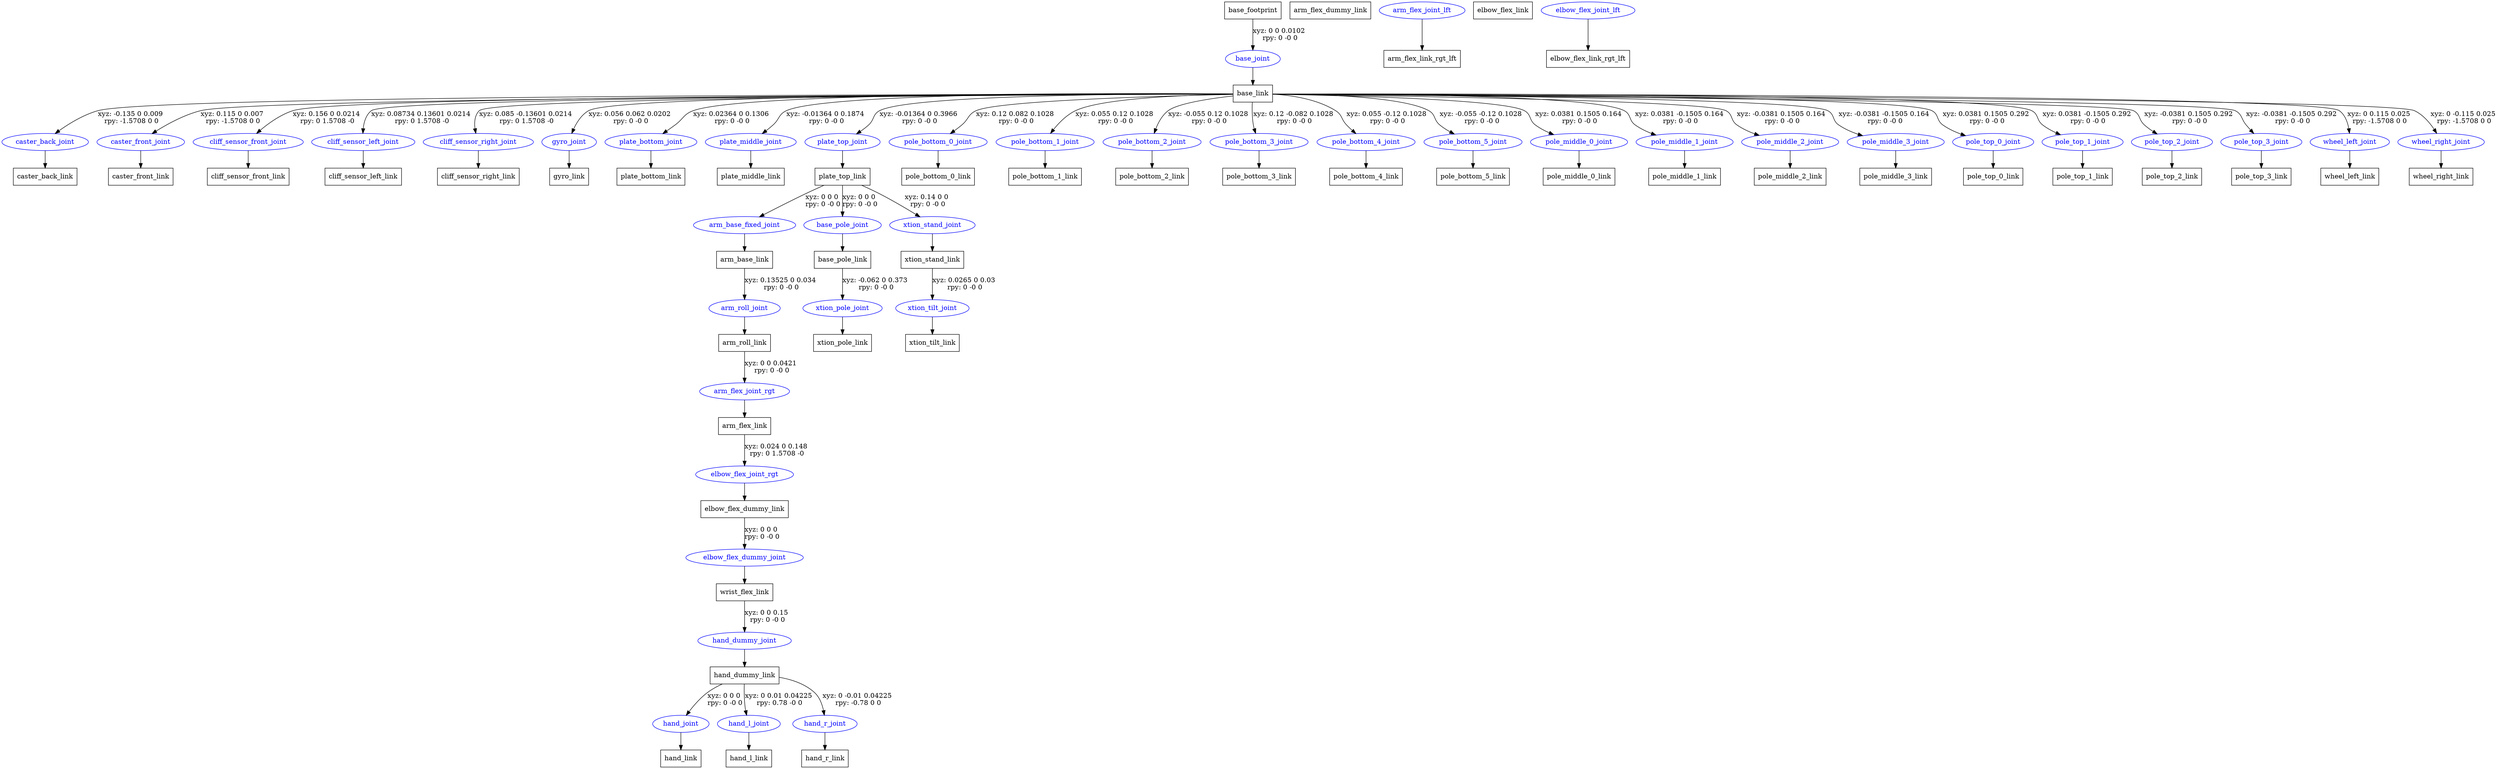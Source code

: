 digraph G {
node [shape=box];
"base_footprint" [label="base_footprint"];
"base_link" [label="base_link"];
"caster_back_link" [label="caster_back_link"];
"caster_front_link" [label="caster_front_link"];
"cliff_sensor_front_link" [label="cliff_sensor_front_link"];
"cliff_sensor_left_link" [label="cliff_sensor_left_link"];
"cliff_sensor_right_link" [label="cliff_sensor_right_link"];
"gyro_link" [label="gyro_link"];
"plate_bottom_link" [label="plate_bottom_link"];
"plate_middle_link" [label="plate_middle_link"];
"plate_top_link" [label="plate_top_link"];
"arm_base_link" [label="arm_base_link"];
"arm_roll_link" [label="arm_roll_link"];
"arm_flex_dummy_link" [label="arm_flex_dummy_link"];
"arm_flex_link" [label="arm_flex_link"];
"arm_flex_link_rgt_lft" [label="arm_flex_link_rgt_lft"];
"elbow_flex_link" [label="elbow_flex_link"];
"elbow_flex_link_rgt_lft" [label="elbow_flex_link_rgt_lft"];
"elbow_flex_dummy_link" [label="elbow_flex_dummy_link"];
"wrist_flex_link" [label="wrist_flex_link"];
"hand_dummy_link" [label="hand_dummy_link"];
"hand_link" [label="hand_link"];
"hand_l_link" [label="hand_l_link"];
"hand_r_link" [label="hand_r_link"];
"base_pole_link" [label="base_pole_link"];
"xtion_pole_link" [label="xtion_pole_link"];
"xtion_stand_link" [label="xtion_stand_link"];
"xtion_tilt_link" [label="xtion_tilt_link"];
"pole_bottom_0_link" [label="pole_bottom_0_link"];
"pole_bottom_1_link" [label="pole_bottom_1_link"];
"pole_bottom_2_link" [label="pole_bottom_2_link"];
"pole_bottom_3_link" [label="pole_bottom_3_link"];
"pole_bottom_4_link" [label="pole_bottom_4_link"];
"pole_bottom_5_link" [label="pole_bottom_5_link"];
"pole_middle_0_link" [label="pole_middle_0_link"];
"pole_middle_1_link" [label="pole_middle_1_link"];
"pole_middle_2_link" [label="pole_middle_2_link"];
"pole_middle_3_link" [label="pole_middle_3_link"];
"pole_top_0_link" [label="pole_top_0_link"];
"pole_top_1_link" [label="pole_top_1_link"];
"pole_top_2_link" [label="pole_top_2_link"];
"pole_top_3_link" [label="pole_top_3_link"];
"wheel_left_link" [label="wheel_left_link"];
"wheel_right_link" [label="wheel_right_link"];
node [shape=ellipse, color=blue, fontcolor=blue];
"base_footprint" -> "base_joint" [label="xyz: 0 0 0.0102 \nrpy: 0 -0 0"]
"base_joint" -> "base_link"
"base_link" -> "caster_back_joint" [label="xyz: -0.135 0 0.009 \nrpy: -1.5708 0 0"]
"caster_back_joint" -> "caster_back_link"
"base_link" -> "caster_front_joint" [label="xyz: 0.115 0 0.007 \nrpy: -1.5708 0 0"]
"caster_front_joint" -> "caster_front_link"
"base_link" -> "cliff_sensor_front_joint" [label="xyz: 0.156 0 0.0214 \nrpy: 0 1.5708 -0"]
"cliff_sensor_front_joint" -> "cliff_sensor_front_link"
"base_link" -> "cliff_sensor_left_joint" [label="xyz: 0.08734 0.13601 0.0214 \nrpy: 0 1.5708 -0"]
"cliff_sensor_left_joint" -> "cliff_sensor_left_link"
"base_link" -> "cliff_sensor_right_joint" [label="xyz: 0.085 -0.13601 0.0214 \nrpy: 0 1.5708 -0"]
"cliff_sensor_right_joint" -> "cliff_sensor_right_link"
"base_link" -> "gyro_joint" [label="xyz: 0.056 0.062 0.0202 \nrpy: 0 -0 0"]
"gyro_joint" -> "gyro_link"
"base_link" -> "plate_bottom_joint" [label="xyz: 0.02364 0 0.1306 \nrpy: 0 -0 0"]
"plate_bottom_joint" -> "plate_bottom_link"
"base_link" -> "plate_middle_joint" [label="xyz: -0.01364 0 0.1874 \nrpy: 0 -0 0"]
"plate_middle_joint" -> "plate_middle_link"
"base_link" -> "plate_top_joint" [label="xyz: -0.01364 0 0.3966 \nrpy: 0 -0 0"]
"plate_top_joint" -> "plate_top_link"
"plate_top_link" -> "arm_base_fixed_joint" [label="xyz: 0 0 0 \nrpy: 0 -0 0"]
"arm_base_fixed_joint" -> "arm_base_link"
"arm_base_link" -> "arm_roll_joint" [label="xyz: 0.13525 0 0.034 \nrpy: 0 -0 0"]
"arm_roll_joint" -> "arm_roll_link"
"arm_roll_link" -> "arm_flex_joint_rgt" [label="xyz: 0 0 0.0421 \nrpy: 0 -0 0"]
"arm_flex_joint_rgt" -> "arm_flex_link"
"arm_flex_link" -> "elbow_flex_joint_rgt" [label="xyz: 0.024 0 0.148 \nrpy: 0 1.5708 -0"]
"arm_flex_joint_lft" -> "arm_flex_link_rgt_lft"
"elbow_flex_joint_rgt" -> "elbow_flex_dummy_link"
"elbow_flex_joint_lft" -> "elbow_flex_link_rgt_lft"
"elbow_flex_dummy_link" -> "elbow_flex_dummy_joint" [label="xyz: 0 0 0 \nrpy: 0 -0 0"]
"elbow_flex_dummy_joint" -> "wrist_flex_link"
"wrist_flex_link" -> "hand_dummy_joint" [label="xyz: 0 0 0.15 \nrpy: 0 -0 0"]
"hand_dummy_joint" -> "hand_dummy_link"
"hand_dummy_link" -> "hand_joint" [label="xyz: 0 0 0 \nrpy: 0 -0 0"]
"hand_joint" -> "hand_link"
"hand_dummy_link" -> "hand_l_joint" [label="xyz: 0 0.01 0.04225 \nrpy: 0.78 -0 0"]
"hand_l_joint" -> "hand_l_link"
"hand_dummy_link" -> "hand_r_joint" [label="xyz: 0 -0.01 0.04225 \nrpy: -0.78 0 0"]
"hand_r_joint" -> "hand_r_link"
"plate_top_link" -> "base_pole_joint" [label="xyz: 0 0 0 \nrpy: 0 -0 0"]
"base_pole_joint" -> "base_pole_link"
"base_pole_link" -> "xtion_pole_joint" [label="xyz: -0.062 0 0.373 \nrpy: 0 -0 0"]
"xtion_pole_joint" -> "xtion_pole_link"
"plate_top_link" -> "xtion_stand_joint" [label="xyz: 0.14 0 0 \nrpy: 0 -0 0"]
"xtion_stand_joint" -> "xtion_stand_link"
"xtion_stand_link" -> "xtion_tilt_joint" [label="xyz: 0.0265 0 0.03 \nrpy: 0 -0 0"]
"xtion_tilt_joint" -> "xtion_tilt_link"
"base_link" -> "pole_bottom_0_joint" [label="xyz: 0.12 0.082 0.1028 \nrpy: 0 -0 0"]
"pole_bottom_0_joint" -> "pole_bottom_0_link"
"base_link" -> "pole_bottom_1_joint" [label="xyz: 0.055 0.12 0.1028 \nrpy: 0 -0 0"]
"pole_bottom_1_joint" -> "pole_bottom_1_link"
"base_link" -> "pole_bottom_2_joint" [label="xyz: -0.055 0.12 0.1028 \nrpy: 0 -0 0"]
"pole_bottom_2_joint" -> "pole_bottom_2_link"
"base_link" -> "pole_bottom_3_joint" [label="xyz: 0.12 -0.082 0.1028 \nrpy: 0 -0 0"]
"pole_bottom_3_joint" -> "pole_bottom_3_link"
"base_link" -> "pole_bottom_4_joint" [label="xyz: 0.055 -0.12 0.1028 \nrpy: 0 -0 0"]
"pole_bottom_4_joint" -> "pole_bottom_4_link"
"base_link" -> "pole_bottom_5_joint" [label="xyz: -0.055 -0.12 0.1028 \nrpy: 0 -0 0"]
"pole_bottom_5_joint" -> "pole_bottom_5_link"
"base_link" -> "pole_middle_0_joint" [label="xyz: 0.0381 0.1505 0.164 \nrpy: 0 -0 0"]
"pole_middle_0_joint" -> "pole_middle_0_link"
"base_link" -> "pole_middle_1_joint" [label="xyz: 0.0381 -0.1505 0.164 \nrpy: 0 -0 0"]
"pole_middle_1_joint" -> "pole_middle_1_link"
"base_link" -> "pole_middle_2_joint" [label="xyz: -0.0381 0.1505 0.164 \nrpy: 0 -0 0"]
"pole_middle_2_joint" -> "pole_middle_2_link"
"base_link" -> "pole_middle_3_joint" [label="xyz: -0.0381 -0.1505 0.164 \nrpy: 0 -0 0"]
"pole_middle_3_joint" -> "pole_middle_3_link"
"base_link" -> "pole_top_0_joint" [label="xyz: 0.0381 0.1505 0.292 \nrpy: 0 -0 0"]
"pole_top_0_joint" -> "pole_top_0_link"
"base_link" -> "pole_top_1_joint" [label="xyz: 0.0381 -0.1505 0.292 \nrpy: 0 -0 0"]
"pole_top_1_joint" -> "pole_top_1_link"
"base_link" -> "pole_top_2_joint" [label="xyz: -0.0381 0.1505 0.292 \nrpy: 0 -0 0"]
"pole_top_2_joint" -> "pole_top_2_link"
"base_link" -> "pole_top_3_joint" [label="xyz: -0.0381 -0.1505 0.292 \nrpy: 0 -0 0"]
"pole_top_3_joint" -> "pole_top_3_link"
"base_link" -> "wheel_left_joint" [label="xyz: 0 0.115 0.025 \nrpy: -1.5708 0 0"]
"wheel_left_joint" -> "wheel_left_link"
"base_link" -> "wheel_right_joint" [label="xyz: 0 -0.115 0.025 \nrpy: -1.5708 0 0"]
"wheel_right_joint" -> "wheel_right_link"
}
